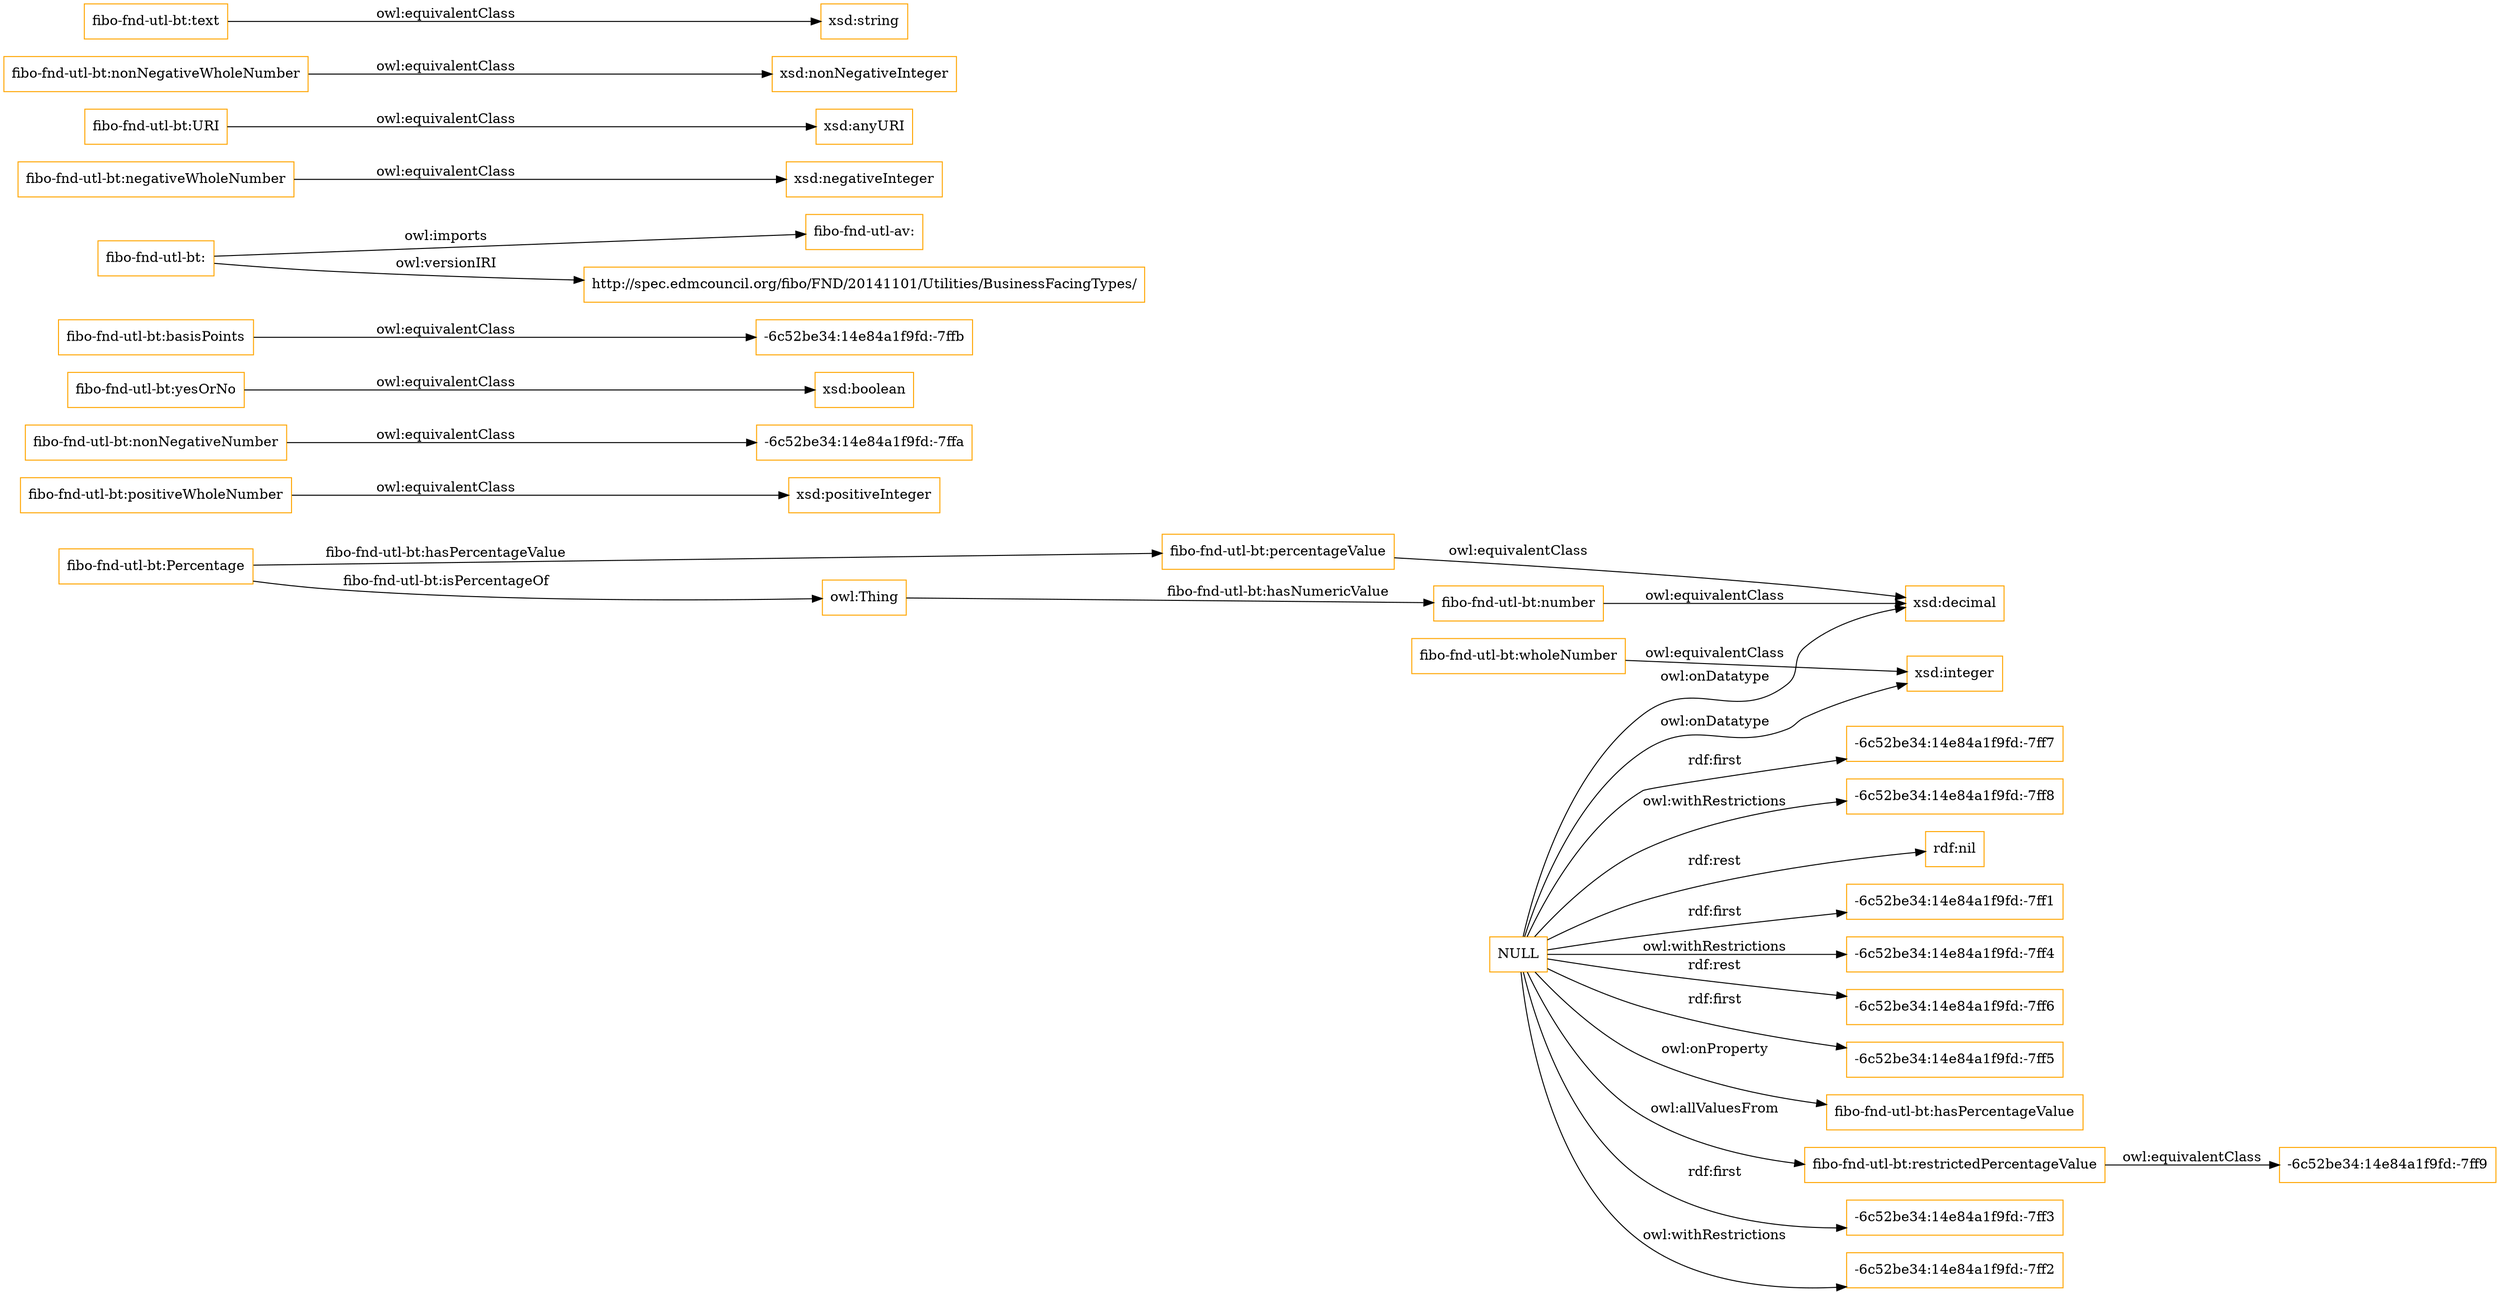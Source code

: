 digraph ar2dtool_diagram { 
rankdir=LR;
size="1501"
node [shape = rectangle, color="orange"]; "fibo-fnd-utl-bt:Percentage" ; /*classes style*/
	"fibo-fnd-utl-bt:positiveWholeNumber" -> "xsd:positiveInteger" [ label = "owl:equivalentClass" ];
	"fibo-fnd-utl-bt:percentageValue" -> "xsd:decimal" [ label = "owl:equivalentClass" ];
	"fibo-fnd-utl-bt:nonNegativeNumber" -> "-6c52be34:14e84a1f9fd:-7ffa" [ label = "owl:equivalentClass" ];
	"fibo-fnd-utl-bt:restrictedPercentageValue" -> "-6c52be34:14e84a1f9fd:-7ff9" [ label = "owl:equivalentClass" ];
	"fibo-fnd-utl-bt:yesOrNo" -> "xsd:boolean" [ label = "owl:equivalentClass" ];
	"fibo-fnd-utl-bt:basisPoints" -> "-6c52be34:14e84a1f9fd:-7ffb" [ label = "owl:equivalentClass" ];
	"fibo-fnd-utl-bt:" -> "fibo-fnd-utl-av:" [ label = "owl:imports" ];
	"fibo-fnd-utl-bt:" -> "http://spec.edmcouncil.org/fibo/FND/20141101/Utilities/BusinessFacingTypes/" [ label = "owl:versionIRI" ];
	"fibo-fnd-utl-bt:negativeWholeNumber" -> "xsd:negativeInteger" [ label = "owl:equivalentClass" ];
	"fibo-fnd-utl-bt:URI" -> "xsd:anyURI" [ label = "owl:equivalentClass" ];
	"fibo-fnd-utl-bt:nonNegativeWholeNumber" -> "xsd:nonNegativeInteger" [ label = "owl:equivalentClass" ];
	"NULL" -> "fibo-fnd-utl-bt:restrictedPercentageValue" [ label = "owl:allValuesFrom" ];
	"NULL" -> "-6c52be34:14e84a1f9fd:-7ff3" [ label = "rdf:first" ];
	"NULL" -> "xsd:integer" [ label = "owl:onDatatype" ];
	"NULL" -> "-6c52be34:14e84a1f9fd:-7ff7" [ label = "rdf:first" ];
	"NULL" -> "-6c52be34:14e84a1f9fd:-7ff8" [ label = "owl:withRestrictions" ];
	"NULL" -> "rdf:nil" [ label = "rdf:rest" ];
	"NULL" -> "-6c52be34:14e84a1f9fd:-7ff1" [ label = "rdf:first" ];
	"NULL" -> "-6c52be34:14e84a1f9fd:-7ff4" [ label = "owl:withRestrictions" ];
	"NULL" -> "xsd:decimal" [ label = "owl:onDatatype" ];
	"NULL" -> "-6c52be34:14e84a1f9fd:-7ff6" [ label = "rdf:rest" ];
	"NULL" -> "-6c52be34:14e84a1f9fd:-7ff5" [ label = "rdf:first" ];
	"NULL" -> "fibo-fnd-utl-bt:hasPercentageValue" [ label = "owl:onProperty" ];
	"NULL" -> "-6c52be34:14e84a1f9fd:-7ff2" [ label = "owl:withRestrictions" ];
	"fibo-fnd-utl-bt:wholeNumber" -> "xsd:integer" [ label = "owl:equivalentClass" ];
	"fibo-fnd-utl-bt:number" -> "xsd:decimal" [ label = "owl:equivalentClass" ];
	"fibo-fnd-utl-bt:text" -> "xsd:string" [ label = "owl:equivalentClass" ];
	"owl:Thing" -> "fibo-fnd-utl-bt:number" [ label = "fibo-fnd-utl-bt:hasNumericValue" ];
	"fibo-fnd-utl-bt:Percentage" -> "fibo-fnd-utl-bt:percentageValue" [ label = "fibo-fnd-utl-bt:hasPercentageValue" ];
	"fibo-fnd-utl-bt:Percentage" -> "owl:Thing" [ label = "fibo-fnd-utl-bt:isPercentageOf" ];

}
